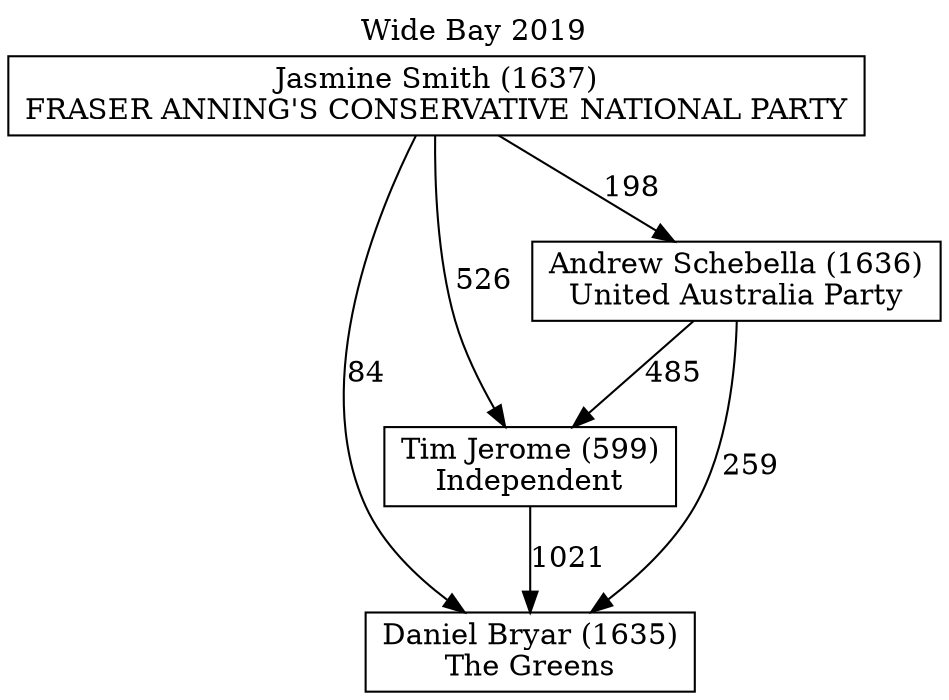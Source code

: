 // House preference flow
digraph "Daniel Bryar (1635)_Wide Bay_2019" {
	graph [label="Wide Bay 2019" labelloc=t mclimit=10]
	node [shape=box]
	"Daniel Bryar (1635)" [label="Daniel Bryar (1635)
The Greens"]
	"Tim Jerome (599)" [label="Tim Jerome (599)
Independent"]
	"Andrew Schebella (1636)" [label="Andrew Schebella (1636)
United Australia Party"]
	"Jasmine Smith (1637)" [label="Jasmine Smith (1637)
FRASER ANNING'S CONSERVATIVE NATIONAL PARTY"]
	"Daniel Bryar (1635)" [label="Daniel Bryar (1635)
The Greens"]
	"Andrew Schebella (1636)" [label="Andrew Schebella (1636)
United Australia Party"]
	"Jasmine Smith (1637)" [label="Jasmine Smith (1637)
FRASER ANNING'S CONSERVATIVE NATIONAL PARTY"]
	"Daniel Bryar (1635)" [label="Daniel Bryar (1635)
The Greens"]
	"Jasmine Smith (1637)" [label="Jasmine Smith (1637)
FRASER ANNING'S CONSERVATIVE NATIONAL PARTY"]
	"Jasmine Smith (1637)" [label="Jasmine Smith (1637)
FRASER ANNING'S CONSERVATIVE NATIONAL PARTY"]
	"Andrew Schebella (1636)" [label="Andrew Schebella (1636)
United Australia Party"]
	"Jasmine Smith (1637)" [label="Jasmine Smith (1637)
FRASER ANNING'S CONSERVATIVE NATIONAL PARTY"]
	"Jasmine Smith (1637)" [label="Jasmine Smith (1637)
FRASER ANNING'S CONSERVATIVE NATIONAL PARTY"]
	"Tim Jerome (599)" [label="Tim Jerome (599)
Independent"]
	"Andrew Schebella (1636)" [label="Andrew Schebella (1636)
United Australia Party"]
	"Jasmine Smith (1637)" [label="Jasmine Smith (1637)
FRASER ANNING'S CONSERVATIVE NATIONAL PARTY"]
	"Tim Jerome (599)" [label="Tim Jerome (599)
Independent"]
	"Jasmine Smith (1637)" [label="Jasmine Smith (1637)
FRASER ANNING'S CONSERVATIVE NATIONAL PARTY"]
	"Jasmine Smith (1637)" [label="Jasmine Smith (1637)
FRASER ANNING'S CONSERVATIVE NATIONAL PARTY"]
	"Andrew Schebella (1636)" [label="Andrew Schebella (1636)
United Australia Party"]
	"Jasmine Smith (1637)" [label="Jasmine Smith (1637)
FRASER ANNING'S CONSERVATIVE NATIONAL PARTY"]
	"Jasmine Smith (1637)" [label="Jasmine Smith (1637)
FRASER ANNING'S CONSERVATIVE NATIONAL PARTY"]
	"Tim Jerome (599)" -> "Daniel Bryar (1635)" [label=1021]
	"Andrew Schebella (1636)" -> "Tim Jerome (599)" [label=485]
	"Jasmine Smith (1637)" -> "Andrew Schebella (1636)" [label=198]
	"Andrew Schebella (1636)" -> "Daniel Bryar (1635)" [label=259]
	"Jasmine Smith (1637)" -> "Daniel Bryar (1635)" [label=84]
	"Jasmine Smith (1637)" -> "Tim Jerome (599)" [label=526]
}
